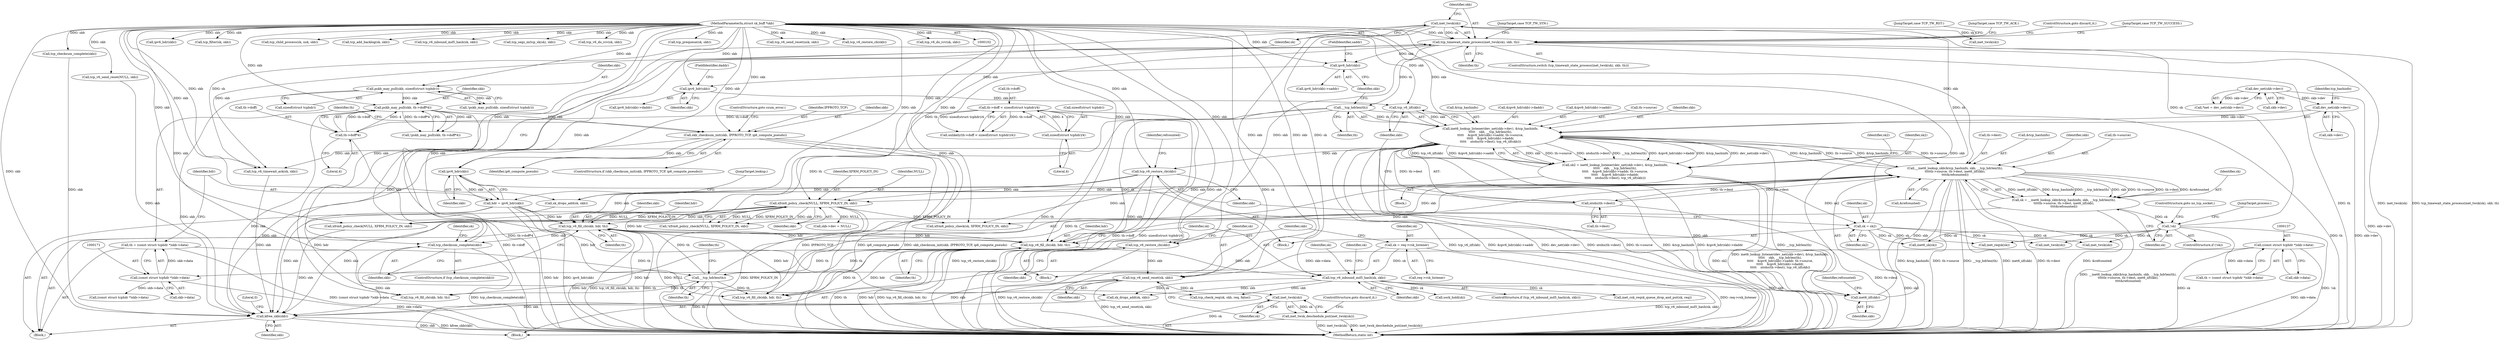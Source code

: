 digraph "0_linux_ac6e780070e30e4c35bd395acfe9191e6268bdd3_1@API" {
"1000545" [label="(Call,tcp_v6_send_reset(sk, skb))"];
"1000479" [label="(Call,inet_twsk(sk))"];
"1000199" [label="(Call,!sk)"];
"1000180" [label="(Call,sk = __inet6_lookup_skb(&tcp_hashinfo, skb, __tcp_hdrlen(th),\n\t\t\t\tth->source, th->dest, inet6_iif(skb),\n\t\t\t\t&refcounted))"];
"1000182" [label="(Call,__inet6_lookup_skb(&tcp_hashinfo, skb, __tcp_hdrlen(th),\n\t\t\t\tth->source, th->dest, inet6_iif(skb),\n\t\t\t\t&refcounted))"];
"1000489" [label="(Call,inet6_lookup_listener(dev_net(skb->dev), &tcp_hashinfo,\n\t\t\t\t\t    skb, __tcp_hdrlen(th),\n\t\t\t\t\t    &ipv6_hdr(skb)->saddr, th->source,\n\t\t\t\t\t    &ipv6_hdr(skb)->daddr,\n\t\t\t\t\t    ntohs(th->dest), tcp_v6_iif(skb)))"];
"1000490" [label="(Call,dev_net(skb->dev))"];
"1000113" [label="(Call,dev_net(skb->dev))"];
"1000516" [label="(Call,tcp_v6_iif(skb))"];
"1000509" [label="(Call,ipv6_hdr(skb))"];
"1000501" [label="(Call,ipv6_hdr(skb))"];
"1000478" [label="(Call,tcp_timewait_state_process(inet_twsk(sk), skb, th))"];
"1000470" [label="(Call,tcp_checksum_complete(skb))"];
"1000465" [label="(Call,tcp_v6_fill_cb(skb, hdr, th))"];
"1000456" [label="(Call,xfrm6_policy_check(NULL, XFRM_POLICY_IN, skb))"];
"1000531" [label="(Call,tcp_v6_restore_cb(skb))"];
"1000103" [label="(MethodParameterIn,struct sk_buff *skb)"];
"1000175" [label="(Call,hdr = ipv6_hdr(skb))"];
"1000177" [label="(Call,ipv6_hdr(skb))"];
"1000163" [label="(Call,skb_checksum_init(skb, IPPROTO_TCP, ip6_compute_pseudo))"];
"1000154" [label="(Call,pskb_may_pull(skb, th->doff*4))"];
"1000129" [label="(Call,pskb_may_pull(skb, sizeof(struct tcphdr)))"];
"1000156" [label="(Call,th->doff*4)"];
"1000143" [label="(Call,th->doff < sizeof(struct tcphdr)/4)"];
"1000147" [label="(Call,sizeof(struct tcphdr)/4)"];
"1000228" [label="(Call,tcp_v6_fill_cb(skb, hdr, th))"];
"1000186" [label="(Call,__tcp_hdrlen(th))"];
"1000168" [label="(Call,th = (const struct tcphdr *)skb->data)"];
"1000170" [label="(Call,(const struct tcphdr *)skb->data)"];
"1000136" [label="(Call,(const struct tcphdr *)skb->data)"];
"1000497" [label="(Call,__tcp_hdrlen(th))"];
"1000512" [label="(Call,ntohs(th->dest))"];
"1000194" [label="(Call,inet6_iif(skb))"];
"1000233" [label="(Call,tcp_v6_inbound_md5_hash(sk, skb))"];
"1000223" [label="(Call,sk = req->rsk_listener)"];
"1000528" [label="(Call,sk = sk2)"];
"1000487" [label="(Call,sk2 = inet6_lookup_listener(dev_net(skb->dev), &tcp_hashinfo,\n\t\t\t\t\t    skb, __tcp_hdrlen(th),\n\t\t\t\t\t    &ipv6_hdr(skb)->saddr, th->source,\n\t\t\t\t\t    &ipv6_hdr(skb)->daddr,\n\t\t\t\t\t    ntohs(th->dest), tcp_v6_iif(skb)))"];
"1000543" [label="(Call,tcp_v6_restore_cb(skb))"];
"1000440" [label="(Call,kfree_skb(skb))"];
"1000549" [label="(Call,inet_twsk(sk))"];
"1000548" [label="(Call,inet_twsk_deschedule_put(inet_twsk(sk)))"];
"1000177" [label="(Call,ipv6_hdr(skb))"];
"1000231" [label="(Identifier,th)"];
"1000498" [label="(Identifier,th)"];
"1000229" [label="(Identifier,skb)"];
"1000482" [label="(Identifier,th)"];
"1000494" [label="(Call,&tcp_hashinfo)"];
"1000114" [label="(Call,skb->dev)"];
"1000200" [label="(Identifier,sk)"];
"1000321" [label="(Call,tcp_v6_fill_cb(skb, hdr, th))"];
"1000170" [label="(Call,(const struct tcphdr *)skb->data)"];
"1000500" [label="(Call,ipv6_hdr(skb)->saddr)"];
"1000554" [label="(MethodReturn,static int)"];
"1000481" [label="(Identifier,skb)"];
"1000147" [label="(Call,sizeof(struct tcphdr)/4)"];
"1000495" [label="(Identifier,tcp_hashinfo)"];
"1000262" [label="(Call,tcp_check_req(sk, skb, req, false))"];
"1000547" [label="(Identifier,skb)"];
"1000484" [label="(JumpTarget,case TCP_TW_SYN:)"];
"1000489" [label="(Call,inet6_lookup_listener(dev_net(skb->dev), &tcp_hashinfo,\n\t\t\t\t\t    skb, __tcp_hdrlen(th),\n\t\t\t\t\t    &ipv6_hdr(skb)->saddr, th->source,\n\t\t\t\t\t    &ipv6_hdr(skb)->daddr,\n\t\t\t\t\t    ntohs(th->dest), tcp_v6_iif(skb)))"];
"1000225" [label="(Call,req->rsk_listener)"];
"1000344" [label="(Call,ipv6_hdr(skb))"];
"1000544" [label="(Identifier,skb)"];
"1000491" [label="(Call,skb->dev)"];
"1000524" [label="(Call,inet_twsk(sk))"];
"1000543" [label="(Call,tcp_v6_restore_cb(skb))"];
"1000545" [label="(Call,tcp_v6_send_reset(sk, skb))"];
"1000331" [label="(Call,tcp_filter(sk, skb))"];
"1000487" [label="(Call,sk2 = inet6_lookup_listener(dev_net(skb->dev), &tcp_hashinfo,\n\t\t\t\t\t    skb, __tcp_hdrlen(th),\n\t\t\t\t\t    &ipv6_hdr(skb)->saddr, th->source,\n\t\t\t\t\t    &ipv6_hdr(skb)->daddr,\n\t\t\t\t\t    ntohs(th->dest), tcp_v6_iif(skb)))"];
"1000507" [label="(Call,&ipv6_hdr(skb)->daddr)"];
"1000499" [label="(Call,&ipv6_hdr(skb)->saddr)"];
"1000178" [label="(Identifier,skb)"];
"1000413" [label="(Call,xfrm6_policy_check(NULL, XFRM_POLICY_IN, skb))"];
"1000199" [label="(Call,!sk)"];
"1000129" [label="(Call,pskb_may_pull(skb, sizeof(struct tcphdr)))"];
"1000516" [label="(Call,tcp_v6_iif(skb))"];
"1000188" [label="(Call,th->source)"];
"1000455" [label="(Call,!xfrm6_policy_check(NULL, XFRM_POLICY_IN, skb))"];
"1000157" [label="(Call,th->doff)"];
"1000228" [label="(Call,tcp_v6_fill_cb(skb, hdr, th))"];
"1000134" [label="(Call,th = (const struct tcphdr *)skb->data)"];
"1000337" [label="(Call,(const struct tcphdr *)skb->data)"];
"1000234" [label="(Identifier,sk)"];
"1000478" [label="(Call,tcp_timewait_state_process(inet_twsk(sk), skb, th))"];
"1000530" [label="(Identifier,sk2)"];
"1000550" [label="(Identifier,sk)"];
"1000316" [label="(Call,xfrm6_policy_check(sk, XFRM_POLICY_IN, skb))"];
"1000445" [label="(Call,sk_drops_add(sk, skb))"];
"1000465" [label="(Call,tcp_v6_fill_cb(skb, hdr, th))"];
"1000176" [label="(Identifier,hdr)"];
"1000230" [label="(Identifier,hdr)"];
"1000195" [label="(Identifier,skb)"];
"1000179" [label="(JumpTarget,lookup:)"];
"1000474" [label="(Call,inet_twsk(sk))"];
"1000180" [label="(Call,sk = __inet6_lookup_skb(&tcp_hashinfo, skb, __tcp_hdrlen(th),\n\t\t\t\tth->source, th->dest, inet6_iif(skb),\n\t\t\t\t&refcounted))"];
"1000144" [label="(Call,th->doff)"];
"1000529" [label="(Identifier,sk)"];
"1000501" [label="(Call,ipv6_hdr(skb))"];
"1000508" [label="(Call,ipv6_hdr(skb)->daddr)"];
"1000128" [label="(Call,!pskb_may_pull(skb, sizeof(struct tcphdr)))"];
"1000479" [label="(Call,inet_twsk(sk))"];
"1000519" [label="(Identifier,sk2)"];
"1000509" [label="(Call,ipv6_hdr(skb))"];
"1000466" [label="(Identifier,skb)"];
"1000470" [label="(Call,tcp_checksum_complete(skb))"];
"1000551" [label="(ControlStructure,goto discard_it;)"];
"1000131" [label="(Call,sizeof(struct tcphdr))"];
"1000440" [label="(Call,kfree_skb(skb))"];
"1000462" [label="(Call,inet_twsk(sk))"];
"1000459" [label="(Identifier,skb)"];
"1000138" [label="(Call,skb->data)"];
"1000469" [label="(ControlStructure,if (tcp_checksum_complete(skb)))"];
"1000162" [label="(ControlStructure,if (skb_checksum_init(skb, IPPROTO_TCP, ip6_compute_pseudo)))"];
"1000202" [label="(JumpTarget,process:)"];
"1000538" [label="(Call,tcp_v6_timewait_ack(sk, skb))"];
"1000490" [label="(Call,dev_net(skb->dev))"];
"1000143" [label="(Call,th->doff < sizeof(struct tcphdr)/4)"];
"1000130" [label="(Identifier,skb)"];
"1000216" [label="(Block,)"];
"1000285" [label="(Call,tcp_child_process(sk, nsk, skb))"];
"1000475" [label="(Identifier,sk)"];
"1000247" [label="(Identifier,sk)"];
"1000238" [label="(Identifier,sk)"];
"1000175" [label="(Call,hdr = ipv6_hdr(skb))"];
"1000504" [label="(Call,th->source)"];
"1000172" [label="(Call,skb->data)"];
"1000532" [label="(Identifier,skb)"];
"1000191" [label="(Call,th->dest)"];
"1000392" [label="(Call,tcp_add_backlog(sk, skb))"];
"1000441" [label="(Identifier,skb)"];
"1000232" [label="(ControlStructure,if (tcp_v6_inbound_md5_hash(sk, skb)))"];
"1000183" [label="(Call,&tcp_hashinfo)"];
"1000251" [label="(Call,inet_csk_reqsk_queue_drop_and_put(sk, req))"];
"1000148" [label="(Call,sizeof(struct tcphdr))"];
"1000233" [label="(Call,tcp_v6_inbound_md5_hash(sk, skb))"];
"1000457" [label="(Identifier,NULL)"];
"1000480" [label="(Identifier,sk)"];
"1000542" [label="(JumpTarget,case TCP_TW_RST:)"];
"1000458" [label="(Identifier,XFRM_POLICY_IN)"];
"1000456" [label="(Call,xfrm6_policy_check(NULL, XFRM_POLICY_IN, skb))"];
"1000546" [label="(Identifier,sk)"];
"1000520" [label="(Block,)"];
"1000198" [label="(ControlStructure,if (!sk))"];
"1000418" [label="(Call,tcp_v6_fill_cb(skb, hdr, th))"];
"1000154" [label="(Call,pskb_may_pull(skb, th->doff*4))"];
"1000103" [label="(MethodParameterIn,struct sk_buff *skb)"];
"1000186" [label="(Call,__tcp_hdrlen(th))"];
"1000306" [label="(Call,inet6_sk(sk))"];
"1000512" [label="(Call,ntohs(th->dest))"];
"1000326" [label="(Call,tcp_v6_inbound_md5_hash(sk, skb))"];
"1000368" [label="(Call,tcp_segs_in(tcp_sk(sk), skb))"];
"1000537" [label="(JumpTarget,case TCP_TW_ACK:)"];
"1000511" [label="(FieldIdentifier,daddr)"];
"1000167" [label="(ControlStructure,goto csum_error;)"];
"1000153" [label="(Call,!pskb_may_pull(skb, th->doff*4))"];
"1000549" [label="(Call,inet_twsk(sk))"];
"1000548" [label="(Call,inet_twsk_deschedule_put(inet_twsk(sk)))"];
"1000185" [label="(Identifier,skb)"];
"1000360" [label="(Call,tcp_v6_do_rcv(sk, skb))"];
"1000423" [label="(Call,tcp_checksum_complete(skb))"];
"1000155" [label="(Identifier,skb)"];
"1000220" [label="(Call,inet_reqsk(sk))"];
"1000497" [label="(Call,__tcp_hdrlen(th))"];
"1000201" [label="(ControlStructure,goto no_tcp_socket;)"];
"1000382" [label="(Call,tcp_prequeue(sk, skb))"];
"1000189" [label="(Identifier,th)"];
"1000168" [label="(Call,th = (const struct tcphdr *)skb->data)"];
"1000182" [label="(Call,__inet6_lookup_skb(&tcp_hashinfo, skb, __tcp_hdrlen(th),\n\t\t\t\tth->source, th->dest, inet6_iif(skb),\n\t\t\t\t&refcounted))"];
"1000290" [label="(Call,tcp_v6_send_reset(nsk, skb))"];
"1000165" [label="(Identifier,IPPROTO_TCP)"];
"1000346" [label="(Call,skb->dev = NULL)"];
"1000531" [label="(Call,tcp_v6_restore_cb(skb))"];
"1000281" [label="(Call,tcp_v6_restore_cb(skb))"];
"1000197" [label="(Identifier,refcounted)"];
"1000164" [label="(Identifier,skb)"];
"1000223" [label="(Call,sk = req->rsk_listener)"];
"1000237" [label="(Call,sk_drops_add(sk, skb))"];
"1000436" [label="(Call,tcp_v6_send_reset(NULL, skb))"];
"1000113" [label="(Call,dev_net(skb->dev))"];
"1000169" [label="(Identifier,th)"];
"1000235" [label="(Identifier,skb)"];
"1000513" [label="(Call,th->dest)"];
"1000194" [label="(Call,inet6_iif(skb))"];
"1000166" [label="(Identifier,ip6_compute_pseudo)"];
"1000485" [label="(Block,)"];
"1000111" [label="(Call,*net = dev_net(skb->dev))"];
"1000553" [label="(ControlStructure,goto discard_it;)"];
"1000160" [label="(Literal,4)"];
"1000187" [label="(Identifier,th)"];
"1000387" [label="(Call,tcp_v6_do_rcv(sk, skb))"];
"1000488" [label="(Identifier,sk2)"];
"1000496" [label="(Identifier,skb)"];
"1000471" [label="(Identifier,skb)"];
"1000502" [label="(Identifier,skb)"];
"1000517" [label="(Identifier,skb)"];
"1000224" [label="(Identifier,sk)"];
"1000468" [label="(Identifier,th)"];
"1000181" [label="(Identifier,sk)"];
"1000150" [label="(Literal,4)"];
"1000136" [label="(Call,(const struct tcphdr *)skb->data)"];
"1000503" [label="(FieldIdentifier,saddr)"];
"1000477" [label="(ControlStructure,switch (tcp_timewait_state_process(inet_twsk(sk), skb, th)))"];
"1000510" [label="(Identifier,skb)"];
"1000467" [label="(Identifier,hdr)"];
"1000483" [label="(Block,)"];
"1000142" [label="(Call,unlikely(th->doff < sizeof(struct tcphdr)/4))"];
"1000552" [label="(JumpTarget,case TCP_TW_SUCCESS:)"];
"1000104" [label="(Block,)"];
"1000156" [label="(Call,th->doff*4)"];
"1000196" [label="(Call,&refcounted)"];
"1000528" [label="(Call,sk = sk2)"];
"1000534" [label="(Identifier,refcounted)"];
"1000255" [label="(Call,sock_hold(sk))"];
"1000443" [label="(Literal,0)"];
"1000163" [label="(Call,skb_checksum_init(skb, IPPROTO_TCP, ip6_compute_pseudo))"];
"1000545" -> "1000483"  [label="AST: "];
"1000545" -> "1000547"  [label="CFG: "];
"1000546" -> "1000545"  [label="AST: "];
"1000547" -> "1000545"  [label="AST: "];
"1000550" -> "1000545"  [label="CFG: "];
"1000545" -> "1000554"  [label="DDG: tcp_v6_send_reset(sk, skb)"];
"1000545" -> "1000440"  [label="DDG: skb"];
"1000479" -> "1000545"  [label="DDG: sk"];
"1000543" -> "1000545"  [label="DDG: skb"];
"1000103" -> "1000545"  [label="DDG: skb"];
"1000545" -> "1000549"  [label="DDG: sk"];
"1000479" -> "1000478"  [label="AST: "];
"1000479" -> "1000480"  [label="CFG: "];
"1000480" -> "1000479"  [label="AST: "];
"1000481" -> "1000479"  [label="CFG: "];
"1000479" -> "1000554"  [label="DDG: sk"];
"1000479" -> "1000478"  [label="DDG: sk"];
"1000199" -> "1000479"  [label="DDG: sk"];
"1000528" -> "1000479"  [label="DDG: sk"];
"1000479" -> "1000524"  [label="DDG: sk"];
"1000479" -> "1000538"  [label="DDG: sk"];
"1000199" -> "1000198"  [label="AST: "];
"1000199" -> "1000200"  [label="CFG: "];
"1000200" -> "1000199"  [label="AST: "];
"1000201" -> "1000199"  [label="CFG: "];
"1000202" -> "1000199"  [label="CFG: "];
"1000199" -> "1000554"  [label="DDG: sk"];
"1000199" -> "1000554"  [label="DDG: !sk"];
"1000180" -> "1000199"  [label="DDG: sk"];
"1000199" -> "1000220"  [label="DDG: sk"];
"1000199" -> "1000306"  [label="DDG: sk"];
"1000199" -> "1000462"  [label="DDG: sk"];
"1000199" -> "1000474"  [label="DDG: sk"];
"1000180" -> "1000104"  [label="AST: "];
"1000180" -> "1000182"  [label="CFG: "];
"1000181" -> "1000180"  [label="AST: "];
"1000182" -> "1000180"  [label="AST: "];
"1000200" -> "1000180"  [label="CFG: "];
"1000180" -> "1000554"  [label="DDG: __inet6_lookup_skb(&tcp_hashinfo, skb, __tcp_hdrlen(th),\n\t\t\t\tth->source, th->dest, inet6_iif(skb),\n\t\t\t\t&refcounted)"];
"1000182" -> "1000180"  [label="DDG: inet6_iif(skb)"];
"1000182" -> "1000180"  [label="DDG: &tcp_hashinfo"];
"1000182" -> "1000180"  [label="DDG: __tcp_hdrlen(th)"];
"1000182" -> "1000180"  [label="DDG: skb"];
"1000182" -> "1000180"  [label="DDG: th->source"];
"1000182" -> "1000180"  [label="DDG: th->dest"];
"1000182" -> "1000180"  [label="DDG: &refcounted"];
"1000182" -> "1000196"  [label="CFG: "];
"1000183" -> "1000182"  [label="AST: "];
"1000185" -> "1000182"  [label="AST: "];
"1000186" -> "1000182"  [label="AST: "];
"1000188" -> "1000182"  [label="AST: "];
"1000191" -> "1000182"  [label="AST: "];
"1000194" -> "1000182"  [label="AST: "];
"1000196" -> "1000182"  [label="AST: "];
"1000182" -> "1000554"  [label="DDG: th->source"];
"1000182" -> "1000554"  [label="DDG: __tcp_hdrlen(th)"];
"1000182" -> "1000554"  [label="DDG: inet6_iif(skb)"];
"1000182" -> "1000554"  [label="DDG: th->dest"];
"1000182" -> "1000554"  [label="DDG: &refcounted"];
"1000182" -> "1000554"  [label="DDG: &tcp_hashinfo"];
"1000489" -> "1000182"  [label="DDG: &tcp_hashinfo"];
"1000489" -> "1000182"  [label="DDG: th->source"];
"1000194" -> "1000182"  [label="DDG: skb"];
"1000103" -> "1000182"  [label="DDG: skb"];
"1000186" -> "1000182"  [label="DDG: th"];
"1000512" -> "1000182"  [label="DDG: th->dest"];
"1000182" -> "1000228"  [label="DDG: skb"];
"1000182" -> "1000316"  [label="DDG: skb"];
"1000182" -> "1000413"  [label="DDG: skb"];
"1000182" -> "1000445"  [label="DDG: skb"];
"1000182" -> "1000456"  [label="DDG: skb"];
"1000182" -> "1000489"  [label="DDG: &tcp_hashinfo"];
"1000182" -> "1000489"  [label="DDG: th->source"];
"1000182" -> "1000512"  [label="DDG: th->dest"];
"1000489" -> "1000487"  [label="AST: "];
"1000489" -> "1000516"  [label="CFG: "];
"1000490" -> "1000489"  [label="AST: "];
"1000494" -> "1000489"  [label="AST: "];
"1000496" -> "1000489"  [label="AST: "];
"1000497" -> "1000489"  [label="AST: "];
"1000499" -> "1000489"  [label="AST: "];
"1000504" -> "1000489"  [label="AST: "];
"1000507" -> "1000489"  [label="AST: "];
"1000512" -> "1000489"  [label="AST: "];
"1000516" -> "1000489"  [label="AST: "];
"1000487" -> "1000489"  [label="CFG: "];
"1000489" -> "1000554"  [label="DDG: &tcp_hashinfo"];
"1000489" -> "1000554"  [label="DDG: &ipv6_hdr(skb)->daddr"];
"1000489" -> "1000554"  [label="DDG: __tcp_hdrlen(th)"];
"1000489" -> "1000554"  [label="DDG: tcp_v6_iif(skb)"];
"1000489" -> "1000554"  [label="DDG: &ipv6_hdr(skb)->saddr"];
"1000489" -> "1000554"  [label="DDG: dev_net(skb->dev)"];
"1000489" -> "1000554"  [label="DDG: ntohs(th->dest)"];
"1000489" -> "1000554"  [label="DDG: th->source"];
"1000489" -> "1000487"  [label="DDG: skb"];
"1000489" -> "1000487"  [label="DDG: th->source"];
"1000489" -> "1000487"  [label="DDG: ntohs(th->dest)"];
"1000489" -> "1000487"  [label="DDG: __tcp_hdrlen(th)"];
"1000489" -> "1000487"  [label="DDG: &ipv6_hdr(skb)->daddr"];
"1000489" -> "1000487"  [label="DDG: &tcp_hashinfo"];
"1000489" -> "1000487"  [label="DDG: dev_net(skb->dev)"];
"1000489" -> "1000487"  [label="DDG: tcp_v6_iif(skb)"];
"1000489" -> "1000487"  [label="DDG: &ipv6_hdr(skb)->saddr"];
"1000490" -> "1000489"  [label="DDG: skb->dev"];
"1000516" -> "1000489"  [label="DDG: skb"];
"1000103" -> "1000489"  [label="DDG: skb"];
"1000497" -> "1000489"  [label="DDG: th"];
"1000512" -> "1000489"  [label="DDG: th->dest"];
"1000489" -> "1000531"  [label="DDG: skb"];
"1000489" -> "1000538"  [label="DDG: skb"];
"1000490" -> "1000491"  [label="CFG: "];
"1000491" -> "1000490"  [label="AST: "];
"1000495" -> "1000490"  [label="CFG: "];
"1000490" -> "1000554"  [label="DDG: skb->dev"];
"1000113" -> "1000490"  [label="DDG: skb->dev"];
"1000113" -> "1000111"  [label="AST: "];
"1000113" -> "1000114"  [label="CFG: "];
"1000114" -> "1000113"  [label="AST: "];
"1000111" -> "1000113"  [label="CFG: "];
"1000113" -> "1000554"  [label="DDG: skb->dev"];
"1000113" -> "1000111"  [label="DDG: skb->dev"];
"1000516" -> "1000517"  [label="CFG: "];
"1000517" -> "1000516"  [label="AST: "];
"1000509" -> "1000516"  [label="DDG: skb"];
"1000103" -> "1000516"  [label="DDG: skb"];
"1000509" -> "1000508"  [label="AST: "];
"1000509" -> "1000510"  [label="CFG: "];
"1000510" -> "1000509"  [label="AST: "];
"1000511" -> "1000509"  [label="CFG: "];
"1000501" -> "1000509"  [label="DDG: skb"];
"1000103" -> "1000509"  [label="DDG: skb"];
"1000501" -> "1000500"  [label="AST: "];
"1000501" -> "1000502"  [label="CFG: "];
"1000502" -> "1000501"  [label="AST: "];
"1000503" -> "1000501"  [label="CFG: "];
"1000478" -> "1000501"  [label="DDG: skb"];
"1000103" -> "1000501"  [label="DDG: skb"];
"1000478" -> "1000477"  [label="AST: "];
"1000478" -> "1000482"  [label="CFG: "];
"1000481" -> "1000478"  [label="AST: "];
"1000482" -> "1000478"  [label="AST: "];
"1000484" -> "1000478"  [label="CFG: "];
"1000537" -> "1000478"  [label="CFG: "];
"1000542" -> "1000478"  [label="CFG: "];
"1000552" -> "1000478"  [label="CFG: "];
"1000553" -> "1000478"  [label="CFG: "];
"1000478" -> "1000554"  [label="DDG: inet_twsk(sk)"];
"1000478" -> "1000554"  [label="DDG: tcp_timewait_state_process(inet_twsk(sk), skb, th)"];
"1000478" -> "1000554"  [label="DDG: th"];
"1000478" -> "1000440"  [label="DDG: skb"];
"1000470" -> "1000478"  [label="DDG: skb"];
"1000103" -> "1000478"  [label="DDG: skb"];
"1000465" -> "1000478"  [label="DDG: th"];
"1000478" -> "1000497"  [label="DDG: th"];
"1000478" -> "1000538"  [label="DDG: skb"];
"1000478" -> "1000543"  [label="DDG: skb"];
"1000470" -> "1000469"  [label="AST: "];
"1000470" -> "1000471"  [label="CFG: "];
"1000471" -> "1000470"  [label="AST: "];
"1000475" -> "1000470"  [label="CFG: "];
"1000480" -> "1000470"  [label="CFG: "];
"1000470" -> "1000554"  [label="DDG: tcp_checksum_complete(skb)"];
"1000470" -> "1000440"  [label="DDG: skb"];
"1000465" -> "1000470"  [label="DDG: skb"];
"1000103" -> "1000470"  [label="DDG: skb"];
"1000465" -> "1000104"  [label="AST: "];
"1000465" -> "1000468"  [label="CFG: "];
"1000466" -> "1000465"  [label="AST: "];
"1000467" -> "1000465"  [label="AST: "];
"1000468" -> "1000465"  [label="AST: "];
"1000471" -> "1000465"  [label="CFG: "];
"1000465" -> "1000554"  [label="DDG: tcp_v6_fill_cb(skb, hdr, th)"];
"1000465" -> "1000554"  [label="DDG: th"];
"1000465" -> "1000554"  [label="DDG: hdr"];
"1000465" -> "1000228"  [label="DDG: hdr"];
"1000465" -> "1000321"  [label="DDG: hdr"];
"1000456" -> "1000465"  [label="DDG: skb"];
"1000103" -> "1000465"  [label="DDG: skb"];
"1000175" -> "1000465"  [label="DDG: hdr"];
"1000228" -> "1000465"  [label="DDG: hdr"];
"1000186" -> "1000465"  [label="DDG: th"];
"1000497" -> "1000465"  [label="DDG: th"];
"1000456" -> "1000455"  [label="AST: "];
"1000456" -> "1000459"  [label="CFG: "];
"1000457" -> "1000456"  [label="AST: "];
"1000458" -> "1000456"  [label="AST: "];
"1000459" -> "1000456"  [label="AST: "];
"1000455" -> "1000456"  [label="CFG: "];
"1000456" -> "1000554"  [label="DDG: NULL"];
"1000456" -> "1000554"  [label="DDG: XFRM_POLICY_IN"];
"1000456" -> "1000316"  [label="DDG: XFRM_POLICY_IN"];
"1000456" -> "1000346"  [label="DDG: NULL"];
"1000456" -> "1000413"  [label="DDG: NULL"];
"1000456" -> "1000413"  [label="DDG: XFRM_POLICY_IN"];
"1000456" -> "1000440"  [label="DDG: skb"];
"1000456" -> "1000455"  [label="DDG: NULL"];
"1000456" -> "1000455"  [label="DDG: XFRM_POLICY_IN"];
"1000456" -> "1000455"  [label="DDG: skb"];
"1000531" -> "1000456"  [label="DDG: skb"];
"1000103" -> "1000456"  [label="DDG: skb"];
"1000531" -> "1000520"  [label="AST: "];
"1000531" -> "1000532"  [label="CFG: "];
"1000532" -> "1000531"  [label="AST: "];
"1000534" -> "1000531"  [label="CFG: "];
"1000531" -> "1000554"  [label="DDG: tcp_v6_restore_cb(skb)"];
"1000531" -> "1000228"  [label="DDG: skb"];
"1000531" -> "1000316"  [label="DDG: skb"];
"1000531" -> "1000445"  [label="DDG: skb"];
"1000103" -> "1000531"  [label="DDG: skb"];
"1000103" -> "1000102"  [label="AST: "];
"1000103" -> "1000554"  [label="DDG: skb"];
"1000103" -> "1000129"  [label="DDG: skb"];
"1000103" -> "1000154"  [label="DDG: skb"];
"1000103" -> "1000163"  [label="DDG: skb"];
"1000103" -> "1000177"  [label="DDG: skb"];
"1000103" -> "1000194"  [label="DDG: skb"];
"1000103" -> "1000228"  [label="DDG: skb"];
"1000103" -> "1000233"  [label="DDG: skb"];
"1000103" -> "1000237"  [label="DDG: skb"];
"1000103" -> "1000262"  [label="DDG: skb"];
"1000103" -> "1000281"  [label="DDG: skb"];
"1000103" -> "1000285"  [label="DDG: skb"];
"1000103" -> "1000290"  [label="DDG: skb"];
"1000103" -> "1000316"  [label="DDG: skb"];
"1000103" -> "1000321"  [label="DDG: skb"];
"1000103" -> "1000326"  [label="DDG: skb"];
"1000103" -> "1000331"  [label="DDG: skb"];
"1000103" -> "1000344"  [label="DDG: skb"];
"1000103" -> "1000360"  [label="DDG: skb"];
"1000103" -> "1000368"  [label="DDG: skb"];
"1000103" -> "1000382"  [label="DDG: skb"];
"1000103" -> "1000387"  [label="DDG: skb"];
"1000103" -> "1000392"  [label="DDG: skb"];
"1000103" -> "1000413"  [label="DDG: skb"];
"1000103" -> "1000418"  [label="DDG: skb"];
"1000103" -> "1000423"  [label="DDG: skb"];
"1000103" -> "1000436"  [label="DDG: skb"];
"1000103" -> "1000440"  [label="DDG: skb"];
"1000103" -> "1000445"  [label="DDG: skb"];
"1000103" -> "1000538"  [label="DDG: skb"];
"1000103" -> "1000543"  [label="DDG: skb"];
"1000175" -> "1000104"  [label="AST: "];
"1000175" -> "1000177"  [label="CFG: "];
"1000176" -> "1000175"  [label="AST: "];
"1000177" -> "1000175"  [label="AST: "];
"1000179" -> "1000175"  [label="CFG: "];
"1000175" -> "1000554"  [label="DDG: hdr"];
"1000175" -> "1000554"  [label="DDG: ipv6_hdr(skb)"];
"1000177" -> "1000175"  [label="DDG: skb"];
"1000175" -> "1000228"  [label="DDG: hdr"];
"1000175" -> "1000321"  [label="DDG: hdr"];
"1000175" -> "1000418"  [label="DDG: hdr"];
"1000177" -> "1000178"  [label="CFG: "];
"1000178" -> "1000177"  [label="AST: "];
"1000163" -> "1000177"  [label="DDG: skb"];
"1000177" -> "1000194"  [label="DDG: skb"];
"1000163" -> "1000162"  [label="AST: "];
"1000163" -> "1000166"  [label="CFG: "];
"1000164" -> "1000163"  [label="AST: "];
"1000165" -> "1000163"  [label="AST: "];
"1000166" -> "1000163"  [label="AST: "];
"1000167" -> "1000163"  [label="CFG: "];
"1000169" -> "1000163"  [label="CFG: "];
"1000163" -> "1000554"  [label="DDG: ip6_compute_pseudo"];
"1000163" -> "1000554"  [label="DDG: skb_checksum_init(skb, IPPROTO_TCP, ip6_compute_pseudo)"];
"1000163" -> "1000554"  [label="DDG: IPPROTO_TCP"];
"1000154" -> "1000163"  [label="DDG: skb"];
"1000163" -> "1000440"  [label="DDG: skb"];
"1000154" -> "1000153"  [label="AST: "];
"1000154" -> "1000156"  [label="CFG: "];
"1000155" -> "1000154"  [label="AST: "];
"1000156" -> "1000154"  [label="AST: "];
"1000153" -> "1000154"  [label="CFG: "];
"1000154" -> "1000554"  [label="DDG: th->doff*4"];
"1000154" -> "1000153"  [label="DDG: skb"];
"1000154" -> "1000153"  [label="DDG: th->doff*4"];
"1000129" -> "1000154"  [label="DDG: skb"];
"1000156" -> "1000154"  [label="DDG: th->doff"];
"1000156" -> "1000154"  [label="DDG: 4"];
"1000154" -> "1000440"  [label="DDG: skb"];
"1000129" -> "1000128"  [label="AST: "];
"1000129" -> "1000131"  [label="CFG: "];
"1000130" -> "1000129"  [label="AST: "];
"1000131" -> "1000129"  [label="AST: "];
"1000128" -> "1000129"  [label="CFG: "];
"1000129" -> "1000128"  [label="DDG: skb"];
"1000129" -> "1000440"  [label="DDG: skb"];
"1000156" -> "1000160"  [label="CFG: "];
"1000157" -> "1000156"  [label="AST: "];
"1000160" -> "1000156"  [label="AST: "];
"1000156" -> "1000554"  [label="DDG: th->doff"];
"1000143" -> "1000156"  [label="DDG: th->doff"];
"1000143" -> "1000142"  [label="AST: "];
"1000143" -> "1000147"  [label="CFG: "];
"1000144" -> "1000143"  [label="AST: "];
"1000147" -> "1000143"  [label="AST: "];
"1000142" -> "1000143"  [label="CFG: "];
"1000143" -> "1000554"  [label="DDG: th->doff"];
"1000143" -> "1000554"  [label="DDG: sizeof(struct tcphdr)/4"];
"1000143" -> "1000142"  [label="DDG: th->doff"];
"1000143" -> "1000142"  [label="DDG: sizeof(struct tcphdr)/4"];
"1000147" -> "1000143"  [label="DDG: 4"];
"1000147" -> "1000150"  [label="CFG: "];
"1000148" -> "1000147"  [label="AST: "];
"1000150" -> "1000147"  [label="AST: "];
"1000228" -> "1000216"  [label="AST: "];
"1000228" -> "1000231"  [label="CFG: "];
"1000229" -> "1000228"  [label="AST: "];
"1000230" -> "1000228"  [label="AST: "];
"1000231" -> "1000228"  [label="AST: "];
"1000234" -> "1000228"  [label="CFG: "];
"1000228" -> "1000554"  [label="DDG: tcp_v6_fill_cb(skb, hdr, th)"];
"1000228" -> "1000554"  [label="DDG: th"];
"1000228" -> "1000554"  [label="DDG: hdr"];
"1000228" -> "1000186"  [label="DDG: th"];
"1000186" -> "1000228"  [label="DDG: th"];
"1000497" -> "1000228"  [label="DDG: th"];
"1000228" -> "1000233"  [label="DDG: skb"];
"1000228" -> "1000321"  [label="DDG: hdr"];
"1000228" -> "1000321"  [label="DDG: th"];
"1000228" -> "1000418"  [label="DDG: hdr"];
"1000186" -> "1000187"  [label="CFG: "];
"1000187" -> "1000186"  [label="AST: "];
"1000189" -> "1000186"  [label="CFG: "];
"1000186" -> "1000554"  [label="DDG: th"];
"1000168" -> "1000186"  [label="DDG: th"];
"1000186" -> "1000321"  [label="DDG: th"];
"1000186" -> "1000418"  [label="DDG: th"];
"1000168" -> "1000104"  [label="AST: "];
"1000168" -> "1000170"  [label="CFG: "];
"1000169" -> "1000168"  [label="AST: "];
"1000170" -> "1000168"  [label="AST: "];
"1000176" -> "1000168"  [label="CFG: "];
"1000168" -> "1000554"  [label="DDG: (const struct tcphdr *)skb->data"];
"1000170" -> "1000168"  [label="DDG: skb->data"];
"1000170" -> "1000172"  [label="CFG: "];
"1000171" -> "1000170"  [label="AST: "];
"1000172" -> "1000170"  [label="AST: "];
"1000170" -> "1000554"  [label="DDG: skb->data"];
"1000136" -> "1000170"  [label="DDG: skb->data"];
"1000170" -> "1000337"  [label="DDG: skb->data"];
"1000136" -> "1000134"  [label="AST: "];
"1000136" -> "1000138"  [label="CFG: "];
"1000137" -> "1000136"  [label="AST: "];
"1000138" -> "1000136"  [label="AST: "];
"1000134" -> "1000136"  [label="CFG: "];
"1000136" -> "1000554"  [label="DDG: skb->data"];
"1000136" -> "1000134"  [label="DDG: skb->data"];
"1000497" -> "1000498"  [label="CFG: "];
"1000498" -> "1000497"  [label="AST: "];
"1000502" -> "1000497"  [label="CFG: "];
"1000497" -> "1000554"  [label="DDG: th"];
"1000497" -> "1000321"  [label="DDG: th"];
"1000512" -> "1000513"  [label="CFG: "];
"1000513" -> "1000512"  [label="AST: "];
"1000517" -> "1000512"  [label="CFG: "];
"1000512" -> "1000554"  [label="DDG: th->dest"];
"1000194" -> "1000195"  [label="CFG: "];
"1000195" -> "1000194"  [label="AST: "];
"1000197" -> "1000194"  [label="CFG: "];
"1000233" -> "1000194"  [label="DDG: skb"];
"1000233" -> "1000232"  [label="AST: "];
"1000233" -> "1000235"  [label="CFG: "];
"1000234" -> "1000233"  [label="AST: "];
"1000235" -> "1000233"  [label="AST: "];
"1000238" -> "1000233"  [label="CFG: "];
"1000247" -> "1000233"  [label="CFG: "];
"1000233" -> "1000554"  [label="DDG: tcp_v6_inbound_md5_hash(sk, skb)"];
"1000223" -> "1000233"  [label="DDG: sk"];
"1000233" -> "1000237"  [label="DDG: sk"];
"1000233" -> "1000237"  [label="DDG: skb"];
"1000233" -> "1000251"  [label="DDG: sk"];
"1000233" -> "1000255"  [label="DDG: sk"];
"1000233" -> "1000262"  [label="DDG: skb"];
"1000223" -> "1000216"  [label="AST: "];
"1000223" -> "1000225"  [label="CFG: "];
"1000224" -> "1000223"  [label="AST: "];
"1000225" -> "1000223"  [label="AST: "];
"1000229" -> "1000223"  [label="CFG: "];
"1000223" -> "1000554"  [label="DDG: req->rsk_listener"];
"1000528" -> "1000520"  [label="AST: "];
"1000528" -> "1000530"  [label="CFG: "];
"1000529" -> "1000528"  [label="AST: "];
"1000530" -> "1000528"  [label="AST: "];
"1000532" -> "1000528"  [label="CFG: "];
"1000528" -> "1000554"  [label="DDG: sk2"];
"1000528" -> "1000220"  [label="DDG: sk"];
"1000528" -> "1000306"  [label="DDG: sk"];
"1000528" -> "1000462"  [label="DDG: sk"];
"1000528" -> "1000474"  [label="DDG: sk"];
"1000487" -> "1000528"  [label="DDG: sk2"];
"1000487" -> "1000485"  [label="AST: "];
"1000488" -> "1000487"  [label="AST: "];
"1000519" -> "1000487"  [label="CFG: "];
"1000487" -> "1000554"  [label="DDG: inet6_lookup_listener(dev_net(skb->dev), &tcp_hashinfo,\n\t\t\t\t\t    skb, __tcp_hdrlen(th),\n\t\t\t\t\t    &ipv6_hdr(skb)->saddr, th->source,\n\t\t\t\t\t    &ipv6_hdr(skb)->daddr,\n\t\t\t\t\t    ntohs(th->dest), tcp_v6_iif(skb))"];
"1000487" -> "1000554"  [label="DDG: sk2"];
"1000543" -> "1000483"  [label="AST: "];
"1000543" -> "1000544"  [label="CFG: "];
"1000544" -> "1000543"  [label="AST: "];
"1000546" -> "1000543"  [label="CFG: "];
"1000543" -> "1000554"  [label="DDG: tcp_v6_restore_cb(skb)"];
"1000440" -> "1000104"  [label="AST: "];
"1000440" -> "1000441"  [label="CFG: "];
"1000441" -> "1000440"  [label="AST: "];
"1000443" -> "1000440"  [label="CFG: "];
"1000440" -> "1000554"  [label="DDG: kfree_skb(skb)"];
"1000440" -> "1000554"  [label="DDG: skb"];
"1000538" -> "1000440"  [label="DDG: skb"];
"1000237" -> "1000440"  [label="DDG: skb"];
"1000436" -> "1000440"  [label="DDG: skb"];
"1000445" -> "1000440"  [label="DDG: skb"];
"1000423" -> "1000440"  [label="DDG: skb"];
"1000413" -> "1000440"  [label="DDG: skb"];
"1000549" -> "1000548"  [label="AST: "];
"1000549" -> "1000550"  [label="CFG: "];
"1000550" -> "1000549"  [label="AST: "];
"1000548" -> "1000549"  [label="CFG: "];
"1000549" -> "1000554"  [label="DDG: sk"];
"1000549" -> "1000548"  [label="DDG: sk"];
"1000548" -> "1000483"  [label="AST: "];
"1000551" -> "1000548"  [label="CFG: "];
"1000548" -> "1000554"  [label="DDG: inet_twsk_deschedule_put(inet_twsk(sk))"];
"1000548" -> "1000554"  [label="DDG: inet_twsk(sk)"];
}

